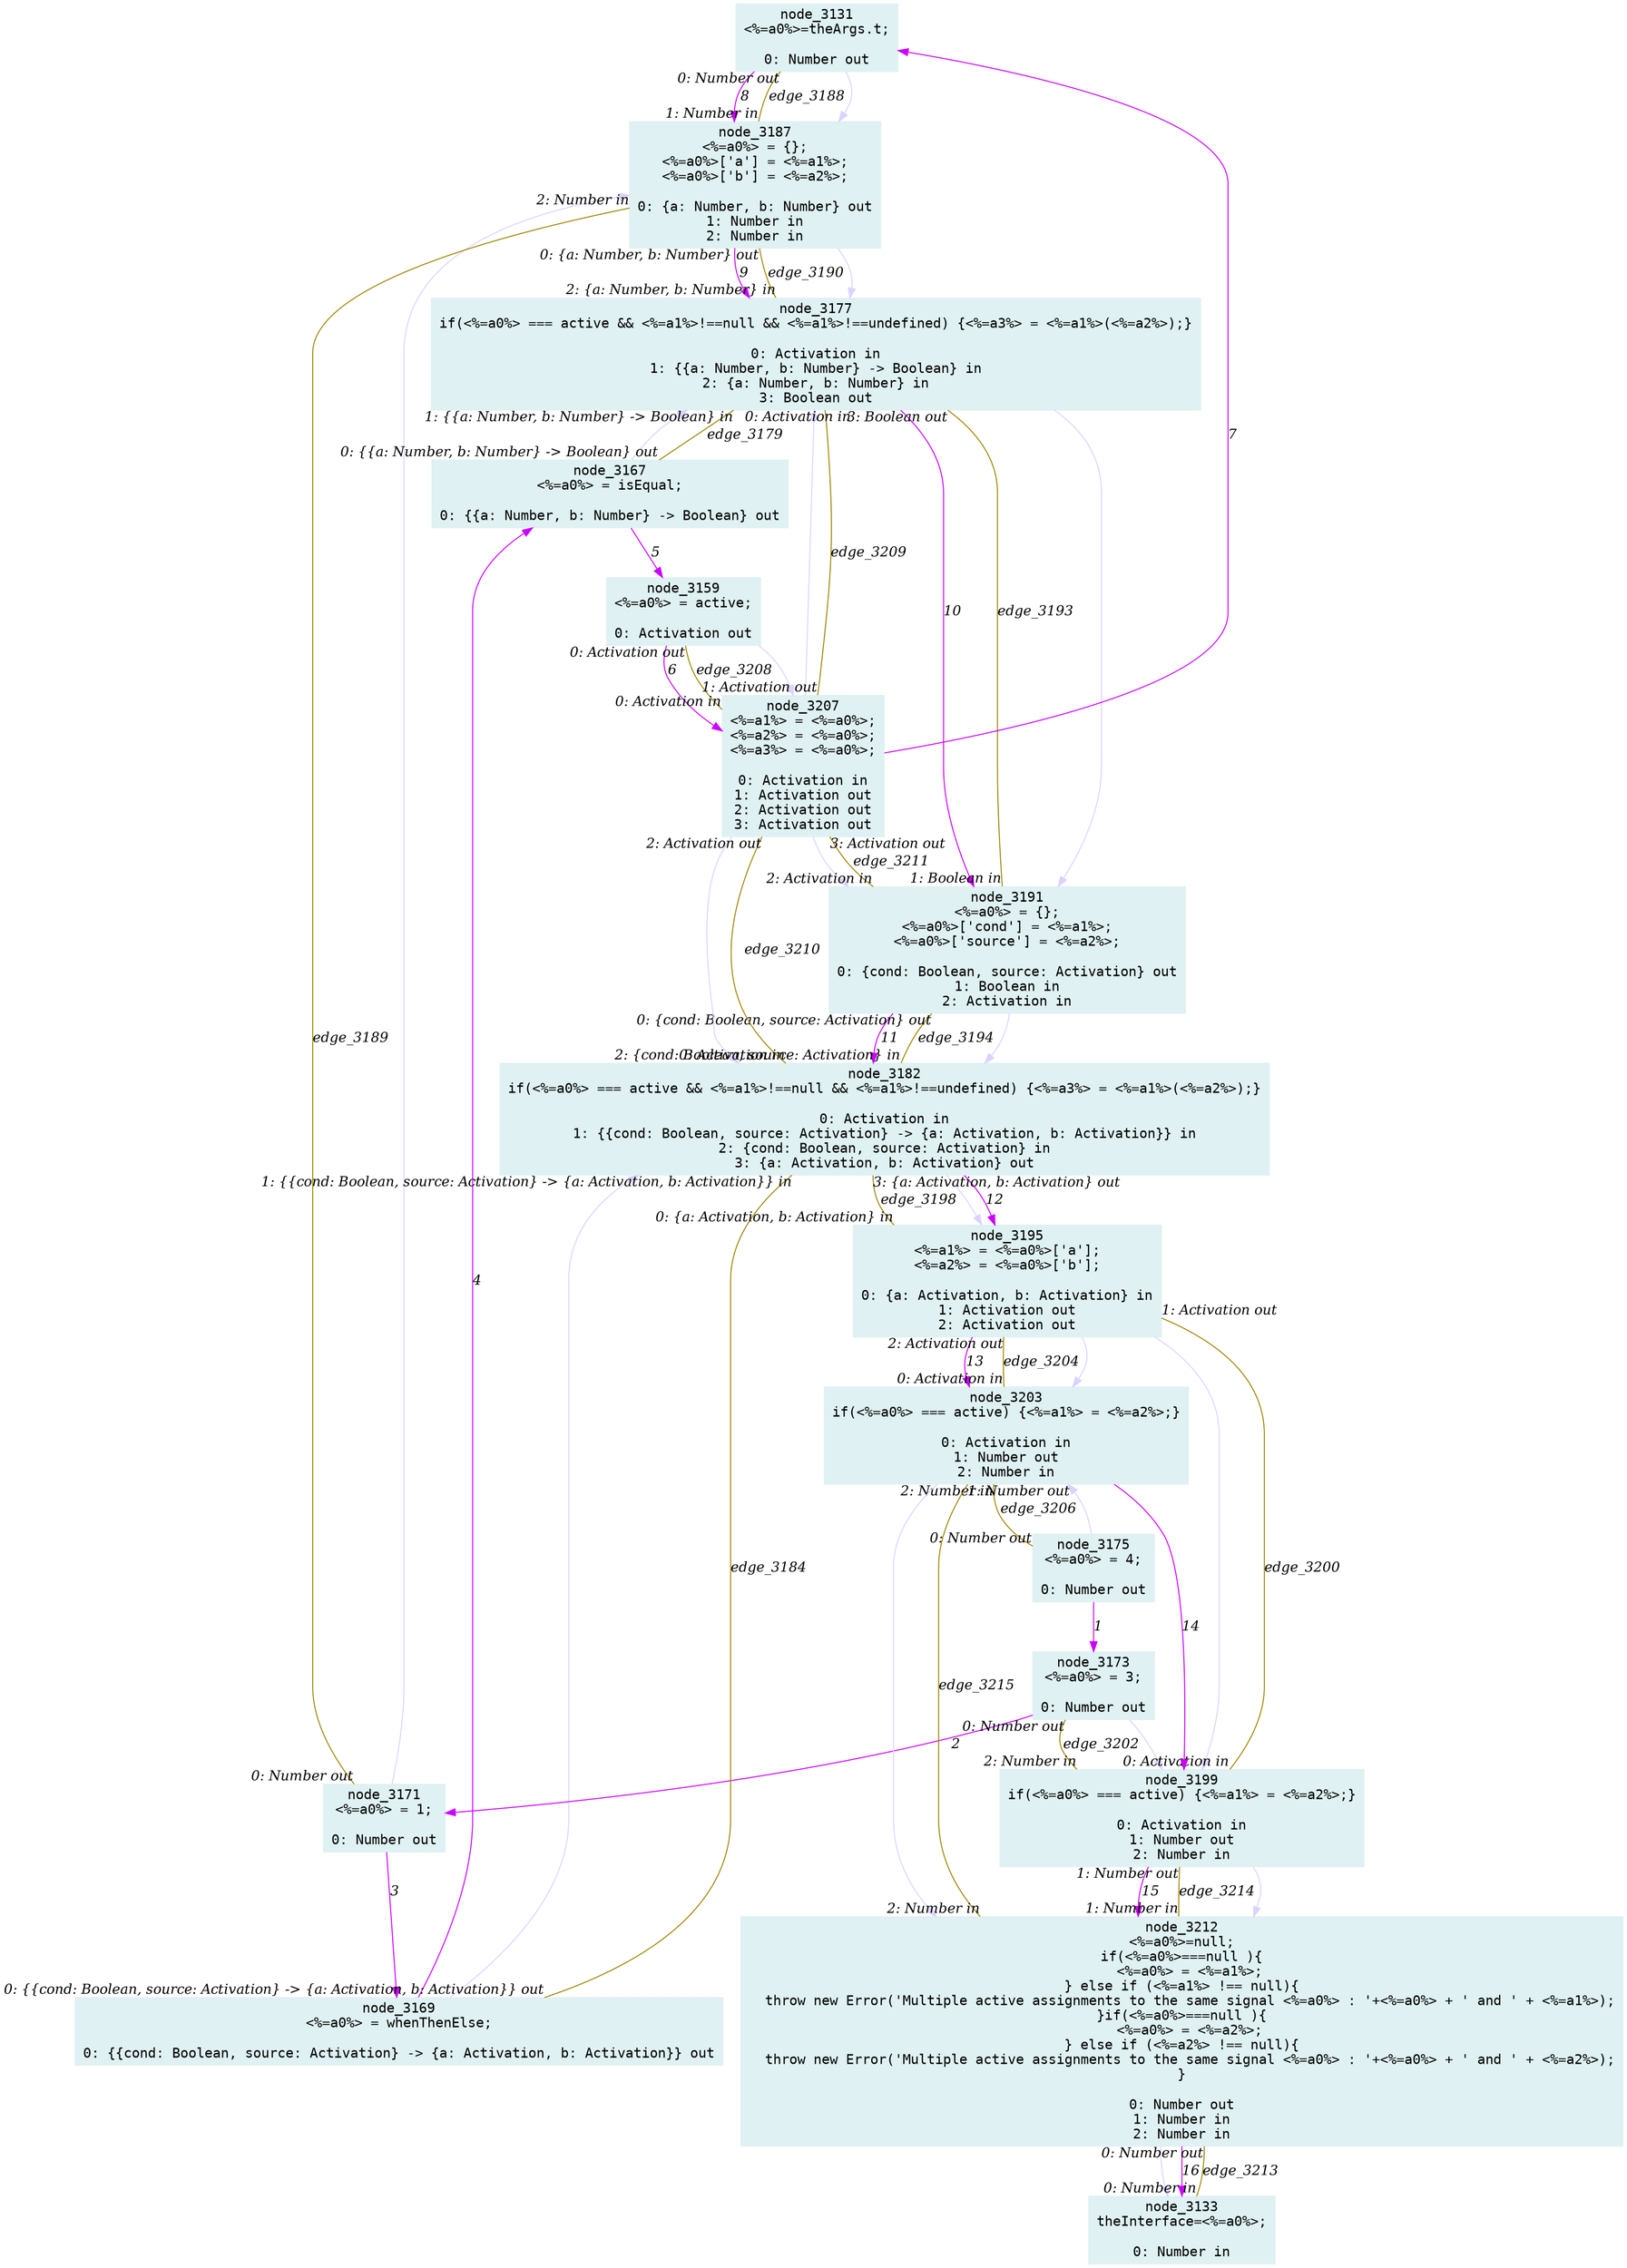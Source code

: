 digraph g{node_3131 [shape="box", style="filled", color="#dff1f2", fontname="Courier", label="node_3131
<%=a0%>=theArgs.t;

0: Number out" ]
node_3133 [shape="box", style="filled", color="#dff1f2", fontname="Courier", label="node_3133
theInterface=<%=a0%>;

0: Number in" ]
node_3159 [shape="box", style="filled", color="#dff1f2", fontname="Courier", label="node_3159
<%=a0%> = active;

0: Activation out" ]
node_3167 [shape="box", style="filled", color="#dff1f2", fontname="Courier", label="node_3167
<%=a0%> = isEqual;

0: {{a: Number, b: Number} -> Boolean} out" ]
node_3169 [shape="box", style="filled", color="#dff1f2", fontname="Courier", label="node_3169
<%=a0%> = whenThenElse;

0: {{cond: Boolean, source: Activation} -> {a: Activation, b: Activation}} out" ]
node_3171 [shape="box", style="filled", color="#dff1f2", fontname="Courier", label="node_3171
<%=a0%> = 1;

0: Number out" ]
node_3173 [shape="box", style="filled", color="#dff1f2", fontname="Courier", label="node_3173
<%=a0%> = 3;

0: Number out" ]
node_3175 [shape="box", style="filled", color="#dff1f2", fontname="Courier", label="node_3175
<%=a0%> = 4;

0: Number out" ]
node_3177 [shape="box", style="filled", color="#dff1f2", fontname="Courier", label="node_3177
if(<%=a0%> === active && <%=a1%>!==null && <%=a1%>!==undefined) {<%=a3%> = <%=a1%>(<%=a2%>);}

0: Activation in
1: {{a: Number, b: Number} -> Boolean} in
2: {a: Number, b: Number} in
3: Boolean out" ]
node_3182 [shape="box", style="filled", color="#dff1f2", fontname="Courier", label="node_3182
if(<%=a0%> === active && <%=a1%>!==null && <%=a1%>!==undefined) {<%=a3%> = <%=a1%>(<%=a2%>);}

0: Activation in
1: {{cond: Boolean, source: Activation} -> {a: Activation, b: Activation}} in
2: {cond: Boolean, source: Activation} in
3: {a: Activation, b: Activation} out" ]
node_3187 [shape="box", style="filled", color="#dff1f2", fontname="Courier", label="node_3187
<%=a0%> = {};
<%=a0%>['a'] = <%=a1%>;
<%=a0%>['b'] = <%=a2%>;

0: {a: Number, b: Number} out
1: Number in
2: Number in" ]
node_3191 [shape="box", style="filled", color="#dff1f2", fontname="Courier", label="node_3191
<%=a0%> = {};
<%=a0%>['cond'] = <%=a1%>;
<%=a0%>['source'] = <%=a2%>;

0: {cond: Boolean, source: Activation} out
1: Boolean in
2: Activation in" ]
node_3195 [shape="box", style="filled", color="#dff1f2", fontname="Courier", label="node_3195
<%=a1%> = <%=a0%>['a'];
<%=a2%> = <%=a0%>['b'];

0: {a: Activation, b: Activation} in
1: Activation out
2: Activation out" ]
node_3199 [shape="box", style="filled", color="#dff1f2", fontname="Courier", label="node_3199
if(<%=a0%> === active) {<%=a1%> = <%=a2%>;}

0: Activation in
1: Number out
2: Number in" ]
node_3203 [shape="box", style="filled", color="#dff1f2", fontname="Courier", label="node_3203
if(<%=a0%> === active) {<%=a1%> = <%=a2%>;}

0: Activation in
1: Number out
2: Number in" ]
node_3207 [shape="box", style="filled", color="#dff1f2", fontname="Courier", label="node_3207
<%=a1%> = <%=a0%>;
<%=a2%> = <%=a0%>;
<%=a3%> = <%=a0%>;

0: Activation in
1: Activation out
2: Activation out
3: Activation out" ]
node_3212 [shape="box", style="filled", color="#dff1f2", fontname="Courier", label="node_3212
<%=a0%>=null;
if(<%=a0%>===null ){
  <%=a0%> = <%=a1%>;
} else if (<%=a1%> !== null){
  throw new Error('Multiple active assignments to the same signal <%=a0%> : '+<%=a0%> + ' and ' + <%=a1%>);
}if(<%=a0%>===null ){
  <%=a0%> = <%=a2%>;
} else if (<%=a2%> !== null){
  throw new Error('Multiple active assignments to the same signal <%=a0%> : '+<%=a0%> + ' and ' + <%=a2%>);
}

0: Number out
1: Number in
2: Number in" ]
node_3212 -> node_3133 [dir=forward, arrowHead=normal, fontname="Times-Italic", arrowsize=1, color="#ddd2ff", label="",  headlabel="", taillabel="" ]
node_3199 -> node_3212 [dir=forward, arrowHead=normal, fontname="Times-Italic", arrowsize=1, color="#ddd2ff", label="",  headlabel="", taillabel="" ]
node_3203 -> node_3212 [dir=forward, arrowHead=normal, fontname="Times-Italic", arrowsize=1, color="#ddd2ff", label="",  headlabel="", taillabel="" ]
node_3195 -> node_3199 [dir=forward, arrowHead=normal, fontname="Times-Italic", arrowsize=1, color="#ddd2ff", label="",  headlabel="", taillabel="" ]
node_3195 -> node_3203 [dir=forward, arrowHead=normal, fontname="Times-Italic", arrowsize=1, color="#ddd2ff", label="",  headlabel="", taillabel="" ]
node_3182 -> node_3195 [dir=forward, arrowHead=normal, fontname="Times-Italic", arrowsize=1, color="#ddd2ff", label="",  headlabel="", taillabel="" ]
node_3191 -> node_3182 [dir=forward, arrowHead=normal, fontname="Times-Italic", arrowsize=1, color="#ddd2ff", label="",  headlabel="", taillabel="" ]
node_3177 -> node_3191 [dir=forward, arrowHead=normal, fontname="Times-Italic", arrowsize=1, color="#ddd2ff", label="",  headlabel="", taillabel="" ]
node_3187 -> node_3177 [dir=forward, arrowHead=normal, fontname="Times-Italic", arrowsize=1, color="#ddd2ff", label="",  headlabel="", taillabel="" ]
node_3131 -> node_3187 [dir=forward, arrowHead=normal, fontname="Times-Italic", arrowsize=1, color="#ddd2ff", label="",  headlabel="", taillabel="" ]
node_3207 -> node_3177 [dir=forward, arrowHead=normal, fontname="Times-Italic", arrowsize=1, color="#ddd2ff", label="",  headlabel="", taillabel="" ]
node_3207 -> node_3182 [dir=forward, arrowHead=normal, fontname="Times-Italic", arrowsize=1, color="#ddd2ff", label="",  headlabel="", taillabel="" ]
node_3207 -> node_3191 [dir=forward, arrowHead=normal, fontname="Times-Italic", arrowsize=1, color="#ddd2ff", label="",  headlabel="", taillabel="" ]
node_3159 -> node_3207 [dir=forward, arrowHead=normal, fontname="Times-Italic", arrowsize=1, color="#ddd2ff", label="",  headlabel="", taillabel="" ]
node_3167 -> node_3177 [dir=forward, arrowHead=normal, fontname="Times-Italic", arrowsize=1, color="#ddd2ff", label="",  headlabel="", taillabel="" ]
node_3169 -> node_3182 [dir=forward, arrowHead=normal, fontname="Times-Italic", arrowsize=1, color="#ddd2ff", label="",  headlabel="", taillabel="" ]
node_3171 -> node_3187 [dir=forward, arrowHead=normal, fontname="Times-Italic", arrowsize=1, color="#ddd2ff", label="",  headlabel="", taillabel="" ]
node_3173 -> node_3199 [dir=forward, arrowHead=normal, fontname="Times-Italic", arrowsize=1, color="#ddd2ff", label="",  headlabel="", taillabel="" ]
node_3175 -> node_3203 [dir=forward, arrowHead=normal, fontname="Times-Italic", arrowsize=1, color="#ddd2ff", label="",  headlabel="", taillabel="" ]
node_3175 -> node_3173 [dir=forward, arrowHead=normal, fontname="Times-Italic", arrowsize=1, color="#cc00ff", label="1",  headlabel="", taillabel="" ]
node_3173 -> node_3171 [dir=forward, arrowHead=normal, fontname="Times-Italic", arrowsize=1, color="#cc00ff", label="2",  headlabel="", taillabel="" ]
node_3171 -> node_3169 [dir=forward, arrowHead=normal, fontname="Times-Italic", arrowsize=1, color="#cc00ff", label="3",  headlabel="", taillabel="" ]
node_3169 -> node_3167 [dir=forward, arrowHead=normal, fontname="Times-Italic", arrowsize=1, color="#cc00ff", label="4",  headlabel="", taillabel="" ]
node_3167 -> node_3159 [dir=forward, arrowHead=normal, fontname="Times-Italic", arrowsize=1, color="#cc00ff", label="5",  headlabel="", taillabel="" ]
node_3159 -> node_3207 [dir=forward, arrowHead=normal, fontname="Times-Italic", arrowsize=1, color="#cc00ff", label="6",  headlabel="", taillabel="" ]
node_3207 -> node_3131 [dir=forward, arrowHead=normal, fontname="Times-Italic", arrowsize=1, color="#cc00ff", label="7",  headlabel="", taillabel="" ]
node_3131 -> node_3187 [dir=forward, arrowHead=normal, fontname="Times-Italic", arrowsize=1, color="#cc00ff", label="8",  headlabel="", taillabel="" ]
node_3187 -> node_3177 [dir=forward, arrowHead=normal, fontname="Times-Italic", arrowsize=1, color="#cc00ff", label="9",  headlabel="", taillabel="" ]
node_3177 -> node_3191 [dir=forward, arrowHead=normal, fontname="Times-Italic", arrowsize=1, color="#cc00ff", label="10",  headlabel="", taillabel="" ]
node_3191 -> node_3182 [dir=forward, arrowHead=normal, fontname="Times-Italic", arrowsize=1, color="#cc00ff", label="11",  headlabel="", taillabel="" ]
node_3182 -> node_3195 [dir=forward, arrowHead=normal, fontname="Times-Italic", arrowsize=1, color="#cc00ff", label="12",  headlabel="", taillabel="" ]
node_3195 -> node_3203 [dir=forward, arrowHead=normal, fontname="Times-Italic", arrowsize=1, color="#cc00ff", label="13",  headlabel="", taillabel="" ]
node_3203 -> node_3199 [dir=forward, arrowHead=normal, fontname="Times-Italic", arrowsize=1, color="#cc00ff", label="14",  headlabel="", taillabel="" ]
node_3199 -> node_3212 [dir=forward, arrowHead=normal, fontname="Times-Italic", arrowsize=1, color="#cc00ff", label="15",  headlabel="", taillabel="" ]
node_3212 -> node_3133 [dir=forward, arrowHead=normal, fontname="Times-Italic", arrowsize=1, color="#cc00ff", label="16",  headlabel="", taillabel="" ]
node_3177 -> node_3167 [dir=none, arrowHead=none, fontname="Times-Italic", arrowsize=1, color="#9d8400", label="edge_3179",  headlabel="0: {{a: Number, b: Number} -> Boolean} out", taillabel="1: {{a: Number, b: Number} -> Boolean} in" ]
node_3182 -> node_3169 [dir=none, arrowHead=none, fontname="Times-Italic", arrowsize=1, color="#9d8400", label="edge_3184",  headlabel="0: {{cond: Boolean, source: Activation} -> {a: Activation, b: Activation}} out", taillabel="1: {{cond: Boolean, source: Activation} -> {a: Activation, b: Activation}} in" ]
node_3187 -> node_3131 [dir=none, arrowHead=none, fontname="Times-Italic", arrowsize=1, color="#9d8400", label="edge_3188",  headlabel="0: Number out", taillabel="1: Number in" ]
node_3187 -> node_3171 [dir=none, arrowHead=none, fontname="Times-Italic", arrowsize=1, color="#9d8400", label="edge_3189",  headlabel="0: Number out", taillabel="2: Number in" ]
node_3187 -> node_3177 [dir=none, arrowHead=none, fontname="Times-Italic", arrowsize=1, color="#9d8400", label="edge_3190",  headlabel="2: {a: Number, b: Number} in", taillabel="0: {a: Number, b: Number} out" ]
node_3191 -> node_3177 [dir=none, arrowHead=none, fontname="Times-Italic", arrowsize=1, color="#9d8400", label="edge_3193",  headlabel="3: Boolean out", taillabel="1: Boolean in" ]
node_3191 -> node_3182 [dir=none, arrowHead=none, fontname="Times-Italic", arrowsize=1, color="#9d8400", label="edge_3194",  headlabel="2: {cond: Boolean, source: Activation} in", taillabel="0: {cond: Boolean, source: Activation} out" ]
node_3195 -> node_3182 [dir=none, arrowHead=none, fontname="Times-Italic", arrowsize=1, color="#9d8400", label="edge_3198",  headlabel="3: {a: Activation, b: Activation} out", taillabel="0: {a: Activation, b: Activation} in" ]
node_3199 -> node_3195 [dir=none, arrowHead=none, fontname="Times-Italic", arrowsize=1, color="#9d8400", label="edge_3200",  headlabel="1: Activation out", taillabel="0: Activation in" ]
node_3199 -> node_3173 [dir=none, arrowHead=none, fontname="Times-Italic", arrowsize=1, color="#9d8400", label="edge_3202",  headlabel="0: Number out", taillabel="2: Number in" ]
node_3203 -> node_3195 [dir=none, arrowHead=none, fontname="Times-Italic", arrowsize=1, color="#9d8400", label="edge_3204",  headlabel="2: Activation out", taillabel="0: Activation in" ]
node_3203 -> node_3175 [dir=none, arrowHead=none, fontname="Times-Italic", arrowsize=1, color="#9d8400", label="edge_3206",  headlabel="0: Number out", taillabel="2: Number in" ]
node_3159 -> node_3207 [dir=none, arrowHead=none, fontname="Times-Italic", arrowsize=1, color="#9d8400", label="edge_3208",  headlabel="0: Activation in", taillabel="0: Activation out" ]
node_3207 -> node_3177 [dir=none, arrowHead=none, fontname="Times-Italic", arrowsize=1, color="#9d8400", label="edge_3209",  headlabel="0: Activation in", taillabel="1: Activation out" ]
node_3207 -> node_3182 [dir=none, arrowHead=none, fontname="Times-Italic", arrowsize=1, color="#9d8400", label="edge_3210",  headlabel="0: Activation in", taillabel="2: Activation out" ]
node_3207 -> node_3191 [dir=none, arrowHead=none, fontname="Times-Italic", arrowsize=1, color="#9d8400", label="edge_3211",  headlabel="2: Activation in", taillabel="3: Activation out" ]
node_3212 -> node_3133 [dir=none, arrowHead=none, fontname="Times-Italic", arrowsize=1, color="#9d8400", label="edge_3213",  headlabel="0: Number in", taillabel="0: Number out" ]
node_3199 -> node_3212 [dir=none, arrowHead=none, fontname="Times-Italic", arrowsize=1, color="#9d8400", label="edge_3214",  headlabel="1: Number in", taillabel="1: Number out" ]
node_3203 -> node_3212 [dir=none, arrowHead=none, fontname="Times-Italic", arrowsize=1, color="#9d8400", label="edge_3215",  headlabel="2: Number in", taillabel="1: Number out" ]
}